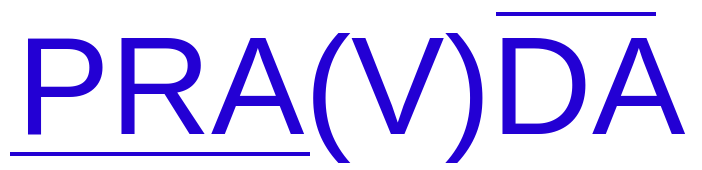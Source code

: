 <mxfile version="17.5.0" type="github">
  <diagram id="xfv0AAC3_U0elag8wOf-" name="Page-1">
    <mxGraphModel dx="627" dy="739" grid="1" gridSize="10" guides="1" tooltips="1" connect="1" arrows="1" fold="1" page="1" pageScale="1" pageWidth="850" pageHeight="1100" math="0" shadow="0">
      <root>
        <mxCell id="0" />
        <mxCell id="1" parent="0" />
        <mxCell id="eeWjNaobAnq3mxvbfeoP-1" value="&lt;font style=&quot;font-size: 70px&quot; color=&quot;#2300d4&quot;&gt;PRA(V)DA&lt;/font&gt;" style="text;html=1;align=center;verticalAlign=middle;resizable=0;points=[];autosize=1;strokeColor=none;fillColor=none;" vertex="1" parent="1">
          <mxGeometry x="80" y="205" width="350" height="40" as="geometry" />
        </mxCell>
        <mxCell id="eeWjNaobAnq3mxvbfeoP-2" value="" style="endArrow=none;html=1;rounded=0;fontSize=70;fontColor=#2300D4;strokeColor=#2300D4;strokeWidth=2;" edge="1" parent="1">
          <mxGeometry width="50" height="50" relative="1" as="geometry">
            <mxPoint x="85" y="260" as="sourcePoint" />
            <mxPoint x="235" y="260" as="targetPoint" />
          </mxGeometry>
        </mxCell>
        <mxCell id="eeWjNaobAnq3mxvbfeoP-3" value="" style="endArrow=none;html=1;rounded=0;fontSize=70;fontColor=#2300D4;strokeColor=#2300D4;strokeWidth=2;" edge="1" parent="1">
          <mxGeometry width="50" height="50" relative="1" as="geometry">
            <mxPoint x="328" y="190" as="sourcePoint" />
            <mxPoint x="408" y="190" as="targetPoint" />
          </mxGeometry>
        </mxCell>
      </root>
    </mxGraphModel>
  </diagram>
</mxfile>
